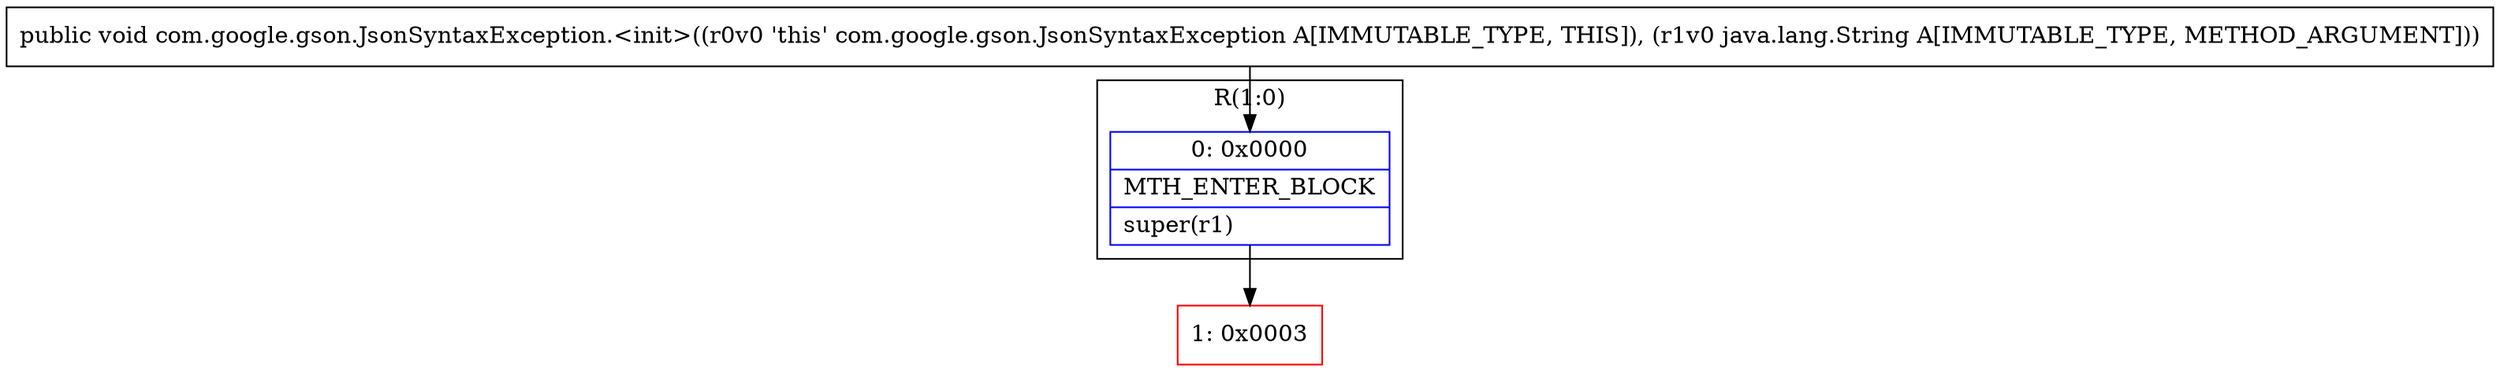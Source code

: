digraph "CFG forcom.google.gson.JsonSyntaxException.\<init\>(Ljava\/lang\/String;)V" {
subgraph cluster_Region_158924898 {
label = "R(1:0)";
node [shape=record,color=blue];
Node_0 [shape=record,label="{0\:\ 0x0000|MTH_ENTER_BLOCK\l|super(r1)\l}"];
}
Node_1 [shape=record,color=red,label="{1\:\ 0x0003}"];
MethodNode[shape=record,label="{public void com.google.gson.JsonSyntaxException.\<init\>((r0v0 'this' com.google.gson.JsonSyntaxException A[IMMUTABLE_TYPE, THIS]), (r1v0 java.lang.String A[IMMUTABLE_TYPE, METHOD_ARGUMENT])) }"];
MethodNode -> Node_0;
Node_0 -> Node_1;
}

